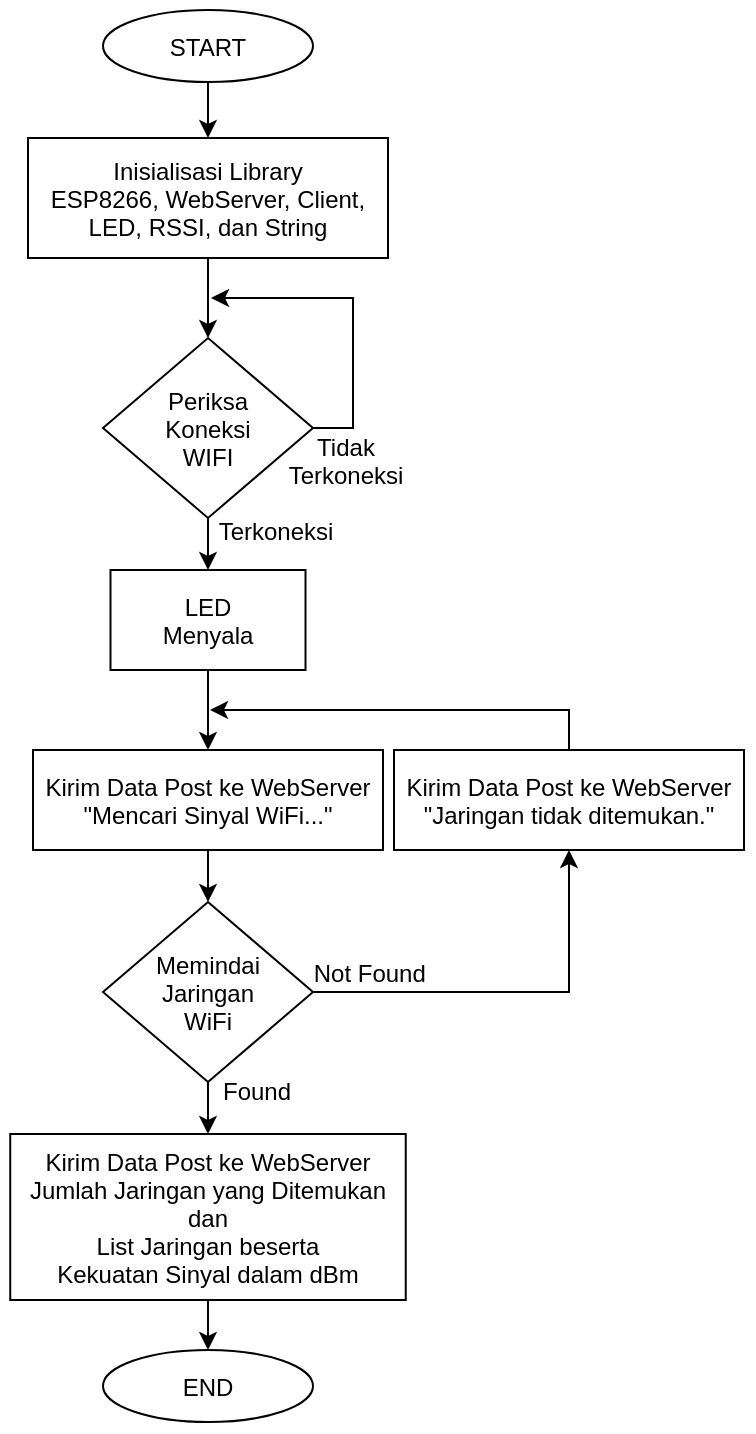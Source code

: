 <mxfile version="14.4.3" type="device"><diagram id="gAlcRbaLIKUo7ohVDrJy" name="Page-1"><mxGraphModel dx="766" dy="494" grid="1" gridSize="10" guides="1" tooltips="1" connect="1" arrows="1" fold="1" page="1" pageScale="1" pageWidth="1169" pageHeight="827" math="0" shadow="0"><root><mxCell id="0"/><mxCell id="1" parent="0"/><mxCell id="2fMZZTebEMCk-RTwzBXo-34" style="edgeStyle=orthogonalEdgeStyle;rounded=0;orthogonalLoop=1;jettySize=auto;html=1;exitX=0.5;exitY=1;exitDx=0;exitDy=0;entryX=0.5;entryY=0;entryDx=0;entryDy=0;" parent="1" source="2fMZZTebEMCk-RTwzBXo-1" target="2fMZZTebEMCk-RTwzBXo-2" edge="1"><mxGeometry relative="1" as="geometry"/></mxCell><mxCell id="2fMZZTebEMCk-RTwzBXo-1" value="START" style="ellipse;" parent="1" vertex="1"><mxGeometry x="282.5" y="30" width="105" height="36" as="geometry"/></mxCell><mxCell id="2fMZZTebEMCk-RTwzBXo-31" style="edgeStyle=orthogonalEdgeStyle;rounded=0;orthogonalLoop=1;jettySize=auto;html=1;exitX=0.5;exitY=1;exitDx=0;exitDy=0;entryX=0.5;entryY=0;entryDx=0;entryDy=0;" parent="1" source="2fMZZTebEMCk-RTwzBXo-2" target="2fMZZTebEMCk-RTwzBXo-3" edge="1"><mxGeometry relative="1" as="geometry"/></mxCell><mxCell id="2fMZZTebEMCk-RTwzBXo-2" value="Inisialisasi Library&#10;ESP8266, WebServer, Client,&#10;LED, RSSI, dan String" style="rounded=0;" parent="1" vertex="1"><mxGeometry x="245" y="94" width="180" height="60" as="geometry"/></mxCell><mxCell id="2fMZZTebEMCk-RTwzBXo-35" style="edgeStyle=orthogonalEdgeStyle;rounded=0;orthogonalLoop=1;jettySize=auto;html=1;exitX=1;exitY=0.5;exitDx=0;exitDy=0;" parent="1" source="2fMZZTebEMCk-RTwzBXo-3" edge="1"><mxGeometry relative="1" as="geometry"><mxPoint x="336" y="174" as="targetPoint"/></mxGeometry></mxCell><mxCell id="yqZnc7rq5VURgdcp_DfK-2" style="edgeStyle=orthogonalEdgeStyle;rounded=0;orthogonalLoop=1;jettySize=auto;html=1;exitX=0.5;exitY=1;exitDx=0;exitDy=0;entryX=0.5;entryY=0;entryDx=0;entryDy=0;" edge="1" parent="1" source="2fMZZTebEMCk-RTwzBXo-3" target="yqZnc7rq5VURgdcp_DfK-1"><mxGeometry relative="1" as="geometry"/></mxCell><mxCell id="2fMZZTebEMCk-RTwzBXo-3" value="Periksa&#10;Koneksi&#10;WIFI" style="rhombus;" parent="1" vertex="1"><mxGeometry x="282.5" y="194" width="105" height="90" as="geometry"/></mxCell><mxCell id="2fMZZTebEMCk-RTwzBXo-36" value="Tidak&#10;Terkoneksi" style="text;strokeColor=none;fillColor=none;align=center;verticalAlign=middle;rounded=0;" parent="1" vertex="1"><mxGeometry x="372" y="235" width="64" height="40" as="geometry"/></mxCell><mxCell id="2fMZZTebEMCk-RTwzBXo-37" value="Terkoneksi" style="text;html=1;strokeColor=none;fillColor=none;align=center;verticalAlign=middle;whiteSpace=wrap;rounded=0;" parent="1" vertex="1"><mxGeometry x="338" y="281" width="62" height="20" as="geometry"/></mxCell><mxCell id="2fMZZTebEMCk-RTwzBXo-50" value="END" style="ellipse;" parent="1" vertex="1"><mxGeometry x="282.5" y="700" width="105" height="36" as="geometry"/></mxCell><mxCell id="2fMZZTebEMCk-RTwzBXo-116" value="" style="rounded=0;whiteSpace=wrap;html=1;fillColor=none;strokeColor=none;" parent="1" vertex="1"><mxGeometry x="231" y="25" width="377" height="716" as="geometry"/></mxCell><mxCell id="yqZnc7rq5VURgdcp_DfK-13" style="edgeStyle=orthogonalEdgeStyle;rounded=0;orthogonalLoop=1;jettySize=auto;html=1;exitX=0.5;exitY=1;exitDx=0;exitDy=0;entryX=0.5;entryY=0;entryDx=0;entryDy=0;" edge="1" parent="1" source="yqZnc7rq5VURgdcp_DfK-1" target="yqZnc7rq5VURgdcp_DfK-4"><mxGeometry relative="1" as="geometry"/></mxCell><mxCell id="yqZnc7rq5VURgdcp_DfK-1" value="LED&#10;Menyala" style="rounded=0;" vertex="1" parent="1"><mxGeometry x="286.25" y="310" width="97.5" height="50" as="geometry"/></mxCell><mxCell id="yqZnc7rq5VURgdcp_DfK-8" style="edgeStyle=orthogonalEdgeStyle;rounded=0;orthogonalLoop=1;jettySize=auto;html=1;exitX=1;exitY=0.5;exitDx=0;exitDy=0;entryX=0.5;entryY=1;entryDx=0;entryDy=0;" edge="1" parent="1" source="yqZnc7rq5VURgdcp_DfK-3" target="yqZnc7rq5VURgdcp_DfK-5"><mxGeometry relative="1" as="geometry"/></mxCell><mxCell id="yqZnc7rq5VURgdcp_DfK-15" style="edgeStyle=orthogonalEdgeStyle;rounded=0;orthogonalLoop=1;jettySize=auto;html=1;exitX=0.5;exitY=1;exitDx=0;exitDy=0;entryX=0.5;entryY=0;entryDx=0;entryDy=0;" edge="1" parent="1" source="yqZnc7rq5VURgdcp_DfK-3" target="yqZnc7rq5VURgdcp_DfK-12"><mxGeometry relative="1" as="geometry"/></mxCell><mxCell id="yqZnc7rq5VURgdcp_DfK-3" value="Memindai&#10;Jaringan&#10;WiFi" style="rhombus;" vertex="1" parent="1"><mxGeometry x="282.5" y="476" width="105" height="90" as="geometry"/></mxCell><mxCell id="yqZnc7rq5VURgdcp_DfK-14" style="edgeStyle=orthogonalEdgeStyle;rounded=0;orthogonalLoop=1;jettySize=auto;html=1;exitX=0.5;exitY=1;exitDx=0;exitDy=0;entryX=0.5;entryY=0;entryDx=0;entryDy=0;" edge="1" parent="1" source="yqZnc7rq5VURgdcp_DfK-4" target="yqZnc7rq5VURgdcp_DfK-3"><mxGeometry relative="1" as="geometry"/></mxCell><mxCell id="yqZnc7rq5VURgdcp_DfK-4" value="Kirim Data Post ke WebServer&#10;&quot;Mencari Sinyal WiFi...&quot;" style="rounded=0;" vertex="1" parent="1"><mxGeometry x="247.5" y="400" width="175" height="50" as="geometry"/></mxCell><mxCell id="yqZnc7rq5VURgdcp_DfK-9" style="edgeStyle=orthogonalEdgeStyle;rounded=0;orthogonalLoop=1;jettySize=auto;html=1;exitX=0.5;exitY=0;exitDx=0;exitDy=0;" edge="1" parent="1" source="yqZnc7rq5VURgdcp_DfK-5"><mxGeometry relative="1" as="geometry"><mxPoint x="336" y="380" as="targetPoint"/><Array as="points"><mxPoint x="516" y="380"/></Array></mxGeometry></mxCell><mxCell id="yqZnc7rq5VURgdcp_DfK-5" value="Kirim Data Post ke WebServer&#10;&quot;Jaringan tidak ditemukan.&quot;" style="rounded=0;" vertex="1" parent="1"><mxGeometry x="428" y="400" width="175" height="50" as="geometry"/></mxCell><mxCell id="yqZnc7rq5VURgdcp_DfK-10" value="Not Found" style="text;strokeColor=none;fillColor=none;align=center;verticalAlign=middle;rounded=0;" vertex="1" parent="1"><mxGeometry x="382.75" y="501" width="66.25" height="20" as="geometry"/></mxCell><mxCell id="yqZnc7rq5VURgdcp_DfK-11" value="Found" style="text;strokeColor=none;fillColor=none;align=center;verticalAlign=middle;rounded=0;" vertex="1" parent="1"><mxGeometry x="337" y="560" width="45" height="20" as="geometry"/></mxCell><mxCell id="yqZnc7rq5VURgdcp_DfK-16" style="edgeStyle=orthogonalEdgeStyle;rounded=0;orthogonalLoop=1;jettySize=auto;html=1;exitX=0.5;exitY=1;exitDx=0;exitDy=0;entryX=0.5;entryY=0;entryDx=0;entryDy=0;" edge="1" parent="1" source="yqZnc7rq5VURgdcp_DfK-12" target="2fMZZTebEMCk-RTwzBXo-50"><mxGeometry relative="1" as="geometry"/></mxCell><mxCell id="yqZnc7rq5VURgdcp_DfK-12" value="Kirim Data Post ke WebServer&#10;Jumlah Jaringan yang Ditemukan&#10;dan&#10;List Jaringan beserta&#10;Kekuatan Sinyal dalam dBm" style="rounded=0;" vertex="1" parent="1"><mxGeometry x="236.12" y="592" width="197.75" height="83" as="geometry"/></mxCell></root></mxGraphModel></diagram></mxfile>